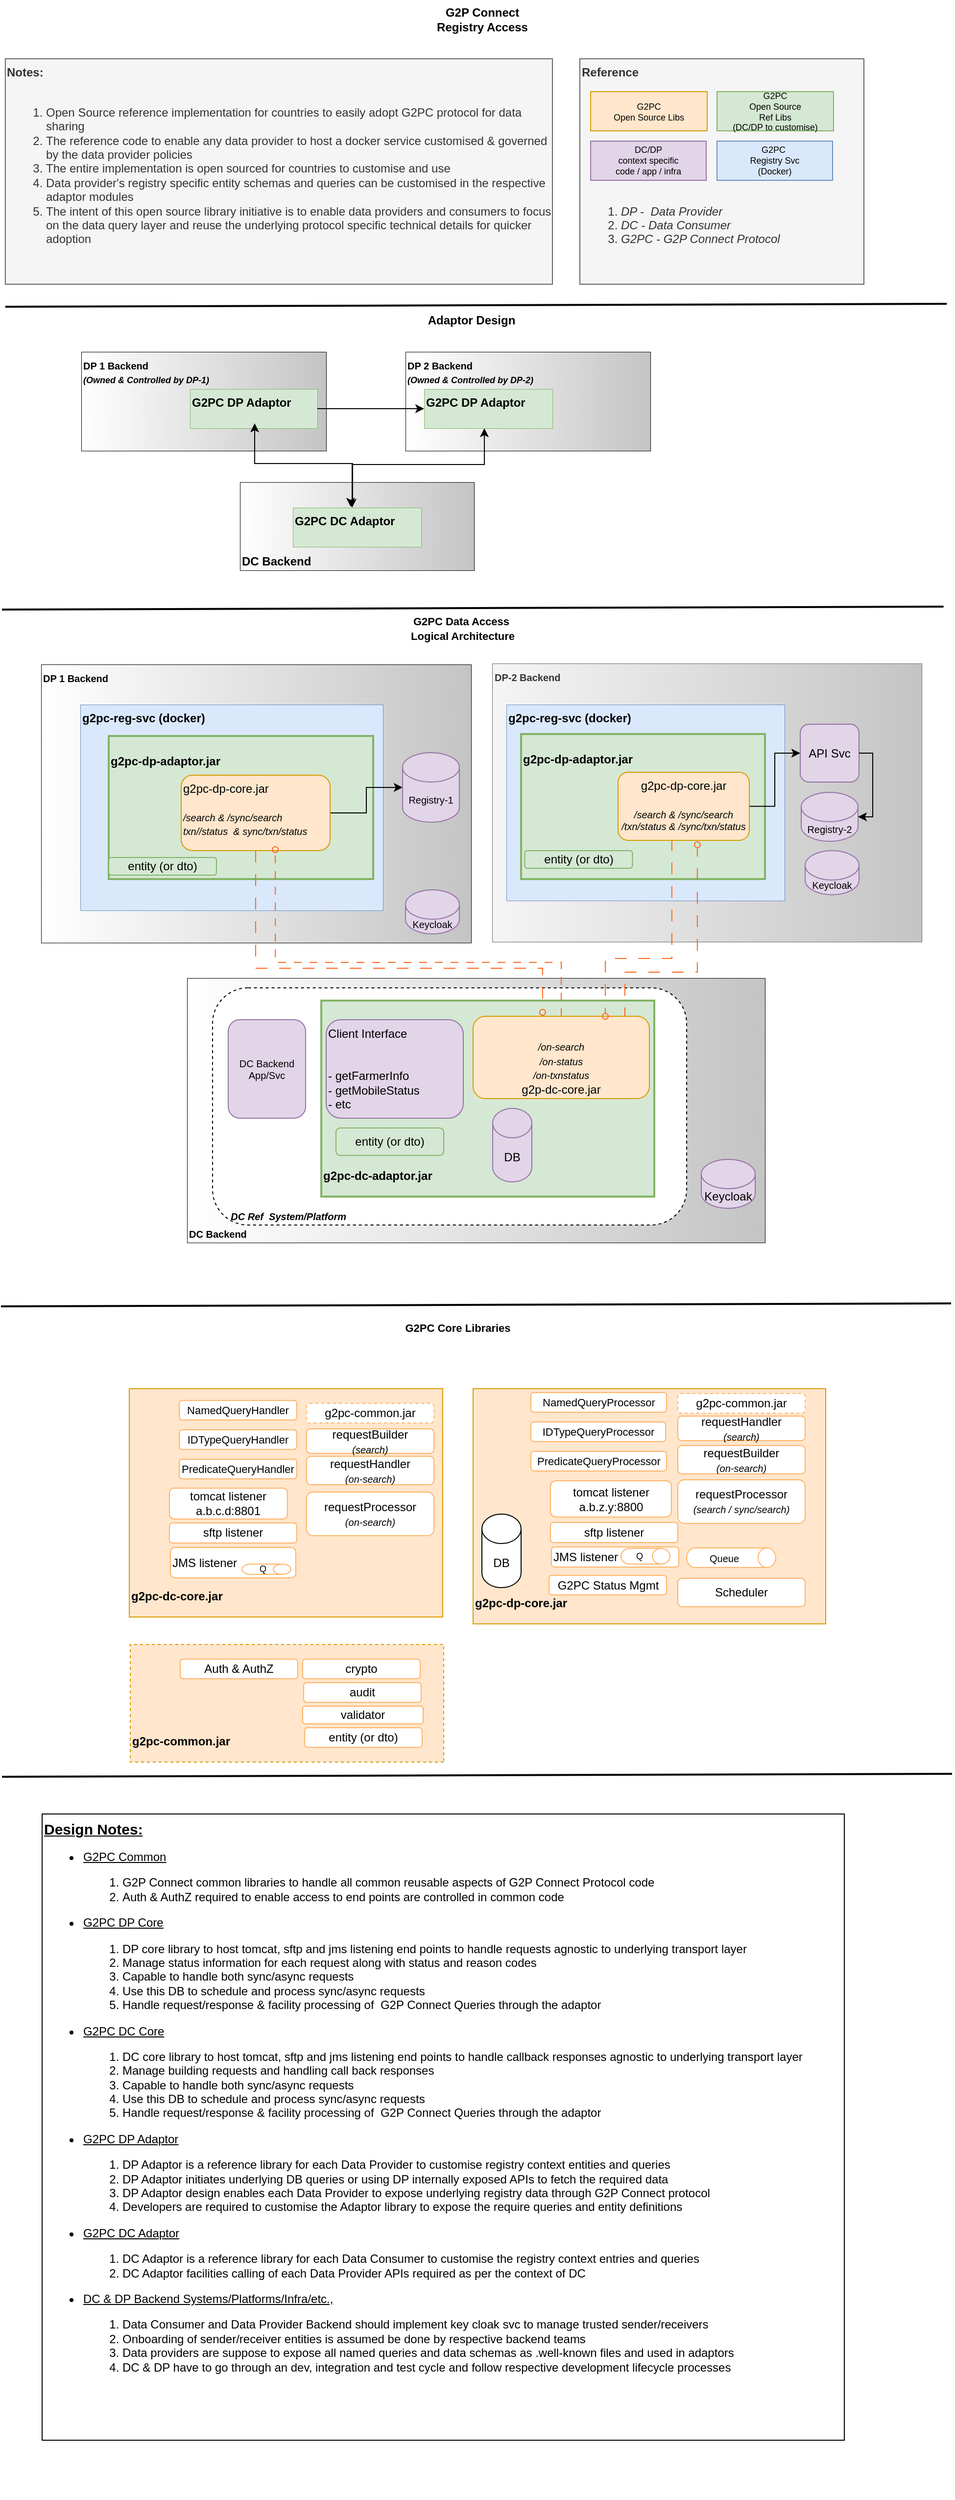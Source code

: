 <mxfile version="22.0.8" type="google" pages="3">
  <diagram name="registry" id="d8tqtMajIEEuDlyx0NQ4">
    <mxGraphModel grid="1" page="1" gridSize="10" guides="1" tooltips="1" connect="1" arrows="1" fold="1" pageScale="1" pageWidth="827" pageHeight="1169" math="0" shadow="0">
      <root>
        <mxCell id="0" />
        <mxCell id="1" parent="0" />
        <mxCell id="d_0QQ_SgHGCF8koZ1ng2-3" value="&lt;b&gt;DC Backend&lt;/b&gt;" style="rounded=0;whiteSpace=wrap;html=1;verticalAlign=bottom;align=left;strokeWidth=0.5;gradientColor=#C4C4C4;gradientDirection=east;" vertex="1" parent="1">
          <mxGeometry x="283" y="502" width="239" height="90" as="geometry" />
        </mxCell>
        <mxCell id="0lItBeviN61shpGZVHg3-16" value="&lt;b&gt;&lt;font style=&quot;font-size: 10px;&quot;&gt;DC Backend&lt;/font&gt;&lt;/b&gt;" style="rounded=0;whiteSpace=wrap;html=1;verticalAlign=bottom;align=left;strokeWidth=0.5;gradientColor=#C4C4C4;gradientDirection=east;" vertex="1" parent="1">
          <mxGeometry x="229" y="1008" width="590" height="270" as="geometry" />
        </mxCell>
        <mxCell id="0lItBeviN61shpGZVHg3-226" value="&lt;b&gt;&lt;font style=&quot;font-size: 10px;&quot;&gt;&lt;i&gt;&amp;nbsp; &amp;nbsp; &amp;nbsp; DC Ref &amp;nbsp;System/Platform&lt;/i&gt;&lt;/font&gt;&lt;/b&gt;" style="rounded=1;whiteSpace=wrap;html=1;verticalAlign=bottom;dashed=1;align=left;" vertex="1" parent="1">
          <mxGeometry x="255" y="1018" width="484" height="242" as="geometry" />
        </mxCell>
        <mxCell id="0lItBeviN61shpGZVHg3-236" value="&lt;b&gt;&lt;font style=&quot;font-size: 10px;&quot;&gt;DP-2 Backend&lt;/font&gt;&lt;/b&gt;" style="rounded=0;whiteSpace=wrap;html=1;verticalAlign=top;align=left;strokeWidth=0.5;fillColor=#f5f5f5;fontColor=#333333;strokeColor=#666666;gradientColor=#C4C4C4;gradientDirection=east;" vertex="1" parent="1">
          <mxGeometry x="540.5" y="687" width="438.5" height="284" as="geometry" />
        </mxCell>
        <mxCell id="0lItBeviN61shpGZVHg3-234" value="&lt;b&gt;&lt;font style=&quot;font-size: 10px;&quot;&gt;DP 1 Backend&lt;/font&gt;&lt;/b&gt;" style="rounded=0;whiteSpace=wrap;html=1;verticalAlign=top;align=left;strokeWidth=0.5;gradientColor=#C4C4C4;gradientDirection=east;" vertex="1" parent="1">
          <mxGeometry x="80" y="688" width="439" height="284" as="geometry" />
        </mxCell>
        <mxCell id="0lItBeviN61shpGZVHg3-158" value="&lt;b&gt;g2pc-reg-svc (docker)&lt;/b&gt;" style="rounded=0;whiteSpace=wrap;html=1;verticalAlign=top;align=left;strokeWidth=0.5;fillColor=#dae8fc;strokeColor=#6c8ebf;gradientDirection=east;" vertex="1" parent="1">
          <mxGeometry x="555" y="729" width="284" height="200" as="geometry" />
        </mxCell>
        <mxCell id="0lItBeviN61shpGZVHg3-159" value="&lt;p style=&quot;&quot;&gt;&lt;b&gt;g2pc-dp-adaptor.jar&lt;/b&gt;&lt;/p&gt;" style="rounded=0;whiteSpace=wrap;html=1;align=left;direction=west;horizontal=1;verticalAlign=top;strokeWidth=2;fillColor=#d5e8d4;strokeColor=#82b366;" vertex="1" parent="1">
          <mxGeometry x="570" y="759" width="249" height="148" as="geometry" />
        </mxCell>
        <mxCell id="0lItBeviN61shpGZVHg3-29" value="&lt;b&gt;g2pc-reg-svc (docker)&lt;/b&gt;" style="rounded=0;whiteSpace=wrap;html=1;verticalAlign=top;align=left;strokeWidth=0.5;fillColor=#dae8fc;strokeColor=#6c8ebf;" vertex="1" parent="1">
          <mxGeometry x="120" y="729" width="309" height="210" as="geometry" />
        </mxCell>
        <mxCell id="0lItBeviN61shpGZVHg3-37" value="&lt;p style=&quot;&quot;&gt;&lt;b&gt;g2pc-dp-adaptor.jar&lt;/b&gt;&lt;/p&gt;" style="rounded=0;whiteSpace=wrap;html=1;align=left;direction=west;horizontal=1;verticalAlign=top;strokeWidth=2;fillColor=#d5e8d4;strokeColor=#82b366;" vertex="1" parent="1">
          <mxGeometry x="149" y="761" width="270" height="146" as="geometry" />
        </mxCell>
        <mxCell id="0lItBeviN61shpGZVHg3-12" value="&lt;p style=&quot;&quot;&gt;&lt;b&gt;g2pc-dc-adaptor.jar&lt;/b&gt;&lt;/p&gt;" style="rounded=0;whiteSpace=wrap;html=1;align=left;direction=west;horizontal=1;verticalAlign=bottom;fillStyle=auto;strokeWidth=2;fillColor=#d5e8d4;strokeColor=#82b366;" vertex="1" parent="1">
          <mxGeometry x="366" y="1031" width="340" height="200" as="geometry" />
        </mxCell>
        <mxCell id="0lItBeviN61shpGZVHg3-212" style="edgeStyle=elbowEdgeStyle;rounded=0;orthogonalLoop=1;jettySize=auto;elbow=vertical;html=1;exitX=0.861;exitY=0.036;exitDx=0;exitDy=0;exitPerimeter=0;dashed=1;strokeWidth=1;endArrow=oval;endFill=0;entryX=0.604;entryY=1.006;entryDx=0;entryDy=0;entryPerimeter=0;strokeColor=#FF6619;dashPattern=12 12;" edge="1" parent="1" source="0lItBeviN61shpGZVHg3-15">
          <mxGeometry relative="1" as="geometry">
            <mxPoint x="675.52" y="1038" as="sourcePoint" />
            <mxPoint x="749.936" y="871.962" as="targetPoint" />
            <Array as="points">
              <mxPoint x="659" y="1002" />
            </Array>
          </mxGeometry>
        </mxCell>
        <mxCell id="0lItBeviN61shpGZVHg3-15" value="&lt;i style=&quot;font-size: 10px;&quot;&gt;&lt;font style=&quot;font-size: 10px;&quot;&gt;&lt;br&gt;&lt;br&gt;&lt;br&gt;/on-search&lt;br&gt;/on-status&lt;br&gt;/on-txnstatus&lt;/font&gt;&lt;/i&gt;&lt;br&gt;g2p-dc-core.jar" style="rounded=1;whiteSpace=wrap;html=1;verticalAlign=bottom;fillColor=#ffe6cc;strokeColor=#d79b00;" vertex="1" parent="1">
          <mxGeometry x="521" y="1047" width="180" height="84" as="geometry" />
        </mxCell>
        <mxCell id="0lItBeviN61shpGZVHg3-27" value="entity (or dto)" style="rounded=1;whiteSpace=wrap;html=1;verticalAlign=middle;fillColor=#d5e8d4;strokeColor=#82b366;" vertex="1" parent="1">
          <mxGeometry x="381" y="1161" width="110" height="28" as="geometry" />
        </mxCell>
        <mxCell id="0lItBeviN61shpGZVHg3-246" style="edgeStyle=elbowEdgeStyle;rounded=0;orthogonalLoop=1;jettySize=auto;html=1;exitX=1;exitY=0.5;exitDx=0;exitDy=0;" edge="1" parent="1" source="0lItBeviN61shpGZVHg3-30" target="0lItBeviN61shpGZVHg3-45">
          <mxGeometry relative="1" as="geometry" />
        </mxCell>
        <mxCell id="0lItBeviN61shpGZVHg3-30" value="g2pc-dp-core.jar&lt;br&gt;&lt;br&gt;&lt;i style=&quot;font-size: 10px;&quot;&gt;/search &amp;amp; /sync/search&lt;br&gt;txn//status &amp;nbsp;&amp;amp; sync/txn/status&lt;/i&gt;" style="rounded=1;whiteSpace=wrap;html=1;verticalAlign=top;align=left;fillColor=#ffe6cc;strokeColor=#d79b00;" vertex="1" parent="1">
          <mxGeometry x="223" y="801" width="152" height="77" as="geometry" />
        </mxCell>
        <mxCell id="0lItBeviN61shpGZVHg3-31" value="entity (or dto)" style="rounded=1;whiteSpace=wrap;html=1;verticalAlign=middle;fillColor=#d5e8d4;strokeColor=#82b366;" vertex="1" parent="1">
          <mxGeometry x="149" y="885" width="110" height="18" as="geometry" />
        </mxCell>
        <mxCell id="0lItBeviN61shpGZVHg3-45" value="&lt;font style=&quot;font-size: 10px;&quot;&gt;Registry-1&lt;/font&gt;" style="shape=cylinder3;whiteSpace=wrap;html=1;boundedLbl=1;backgroundOutline=1;size=15;fillColor=#e1d5e7;strokeColor=#9673a6;" vertex="1" parent="1">
          <mxGeometry x="449" y="778" width="58" height="71" as="geometry" />
        </mxCell>
        <mxCell id="0lItBeviN61shpGZVHg3-2" value="&lt;p style=&quot;&quot;&gt;&lt;b&gt;g2pc-dc-core.jar&lt;/b&gt;&lt;/p&gt;" style="rounded=0;whiteSpace=wrap;html=1;align=left;direction=west;horizontal=1;verticalAlign=bottom;movable=1;resizable=1;rotatable=1;deletable=1;editable=1;locked=0;connectable=1;fillColor=#ffe6cc;strokeColor=#d79b00;" vertex="1" parent="1">
          <mxGeometry x="170" y="1427" width="320" height="233" as="geometry" />
        </mxCell>
        <mxCell id="0lItBeviN61shpGZVHg3-6" value="g2pc-common.jar" style="rounded=1;whiteSpace=wrap;html=1;movable=1;resizable=1;rotatable=1;deletable=1;editable=1;locked=0;connectable=1;dashed=1;strokeColor=#FFB366;" vertex="1" parent="1">
          <mxGeometry x="351" y="1442" width="130" height="20" as="geometry" />
        </mxCell>
        <mxCell id="0lItBeviN61shpGZVHg3-3" value="tomcat listener&lt;br&gt;a.b.c.d:8801" style="rounded=1;whiteSpace=wrap;html=1;movable=1;resizable=1;rotatable=1;deletable=1;editable=1;locked=0;connectable=1;strokeColor=#FFB366;" vertex="1" parent="1">
          <mxGeometry x="211" y="1528.5" width="120.44" height="31.5" as="geometry" />
        </mxCell>
        <mxCell id="0lItBeviN61shpGZVHg3-11" value="requestHandler&lt;br&gt;&lt;i&gt;&lt;font style=&quot;font-size: 10px;&quot;&gt;(on-search)&lt;/font&gt;&lt;/i&gt;" style="rounded=1;whiteSpace=wrap;html=1;movable=1;resizable=1;rotatable=1;deletable=1;editable=1;locked=0;connectable=1;strokeColor=#FFB366;" vertex="1" parent="1">
          <mxGeometry x="351" y="1496" width="130" height="29" as="geometry" />
        </mxCell>
        <mxCell id="0lItBeviN61shpGZVHg3-9" value="requestBuilder&lt;br&gt;&lt;i&gt;&lt;font style=&quot;font-size: 10px;&quot;&gt;(search)&lt;/font&gt;&lt;/i&gt;" style="rounded=1;whiteSpace=wrap;html=1;movable=1;resizable=1;rotatable=1;deletable=1;editable=1;locked=0;connectable=1;strokeColor=#FFB366;" vertex="1" parent="1">
          <mxGeometry x="351" y="1468" width="130" height="25" as="geometry" />
        </mxCell>
        <mxCell id="0lItBeviN61shpGZVHg3-137" value="&lt;p style=&quot;&quot;&gt;&lt;b&gt;g2pc-dp-core.jar&lt;/b&gt;&lt;/p&gt;" style="rounded=0;whiteSpace=wrap;html=1;align=left;direction=west;horizontal=1;verticalAlign=bottom;movable=1;resizable=1;rotatable=1;deletable=1;editable=1;locked=0;connectable=1;fillColor=#ffe6cc;strokeColor=#d79b00;" vertex="1" parent="1">
          <mxGeometry x="521" y="1427" width="360" height="240" as="geometry" />
        </mxCell>
        <mxCell id="0lItBeviN61shpGZVHg3-143" value="tomcat listener&lt;br&gt;a.b.z.y:8800" style="rounded=1;whiteSpace=wrap;html=1;movable=1;resizable=1;rotatable=1;deletable=1;editable=1;locked=0;connectable=1;strokeColor=#FFB366;" vertex="1" parent="1">
          <mxGeometry x="600" y="1521" width="123.5" height="37" as="geometry" />
        </mxCell>
        <mxCell id="0lItBeviN61shpGZVHg3-144" value="requestBuilder&lt;br&gt;&lt;i&gt;&lt;font style=&quot;font-size: 10px;&quot;&gt;(on-search)&lt;/font&gt;&lt;/i&gt;" style="rounded=1;whiteSpace=wrap;html=1;movable=1;resizable=1;rotatable=1;deletable=1;editable=1;locked=0;connectable=1;strokeColor=#FFB366;" vertex="1" parent="1">
          <mxGeometry x="730" y="1485" width="130" height="29" as="geometry" />
        </mxCell>
        <mxCell id="0lItBeviN61shpGZVHg3-145" value="requestHandler&lt;br&gt;&lt;i&gt;&lt;font style=&quot;font-size: 10px;&quot;&gt;(search)&lt;/font&gt;&lt;/i&gt;" style="rounded=1;whiteSpace=wrap;html=1;movable=1;resizable=1;rotatable=1;deletable=1;editable=1;locked=0;connectable=1;strokeColor=#FFB366;" vertex="1" parent="1">
          <mxGeometry x="730" y="1455" width="130" height="25" as="geometry" />
        </mxCell>
        <mxCell id="0lItBeviN61shpGZVHg3-147" value="&lt;p style=&quot;&quot;&gt;&lt;b&gt;g2pc-common.jar&lt;/b&gt;&lt;/p&gt;" style="rounded=0;whiteSpace=wrap;html=1;align=left;direction=west;horizontal=1;verticalAlign=bottom;movable=1;resizable=1;rotatable=1;deletable=1;editable=1;locked=0;connectable=1;dashed=1;fillColor=#ffe6cc;strokeColor=#d79b00;" vertex="1" parent="1">
          <mxGeometry x="171" y="1688" width="320" height="120" as="geometry" />
        </mxCell>
        <mxCell id="0lItBeviN61shpGZVHg3-149" value="crypto" style="rounded=1;whiteSpace=wrap;html=1;movable=1;resizable=1;rotatable=1;deletable=1;editable=1;locked=0;connectable=1;strokeColor=#FFB366;" vertex="1" parent="1">
          <mxGeometry x="347" y="1703" width="120" height="20" as="geometry" />
        </mxCell>
        <mxCell id="0lItBeviN61shpGZVHg3-150" value="audit" style="rounded=1;whiteSpace=wrap;html=1;movable=1;resizable=1;rotatable=1;deletable=1;editable=1;locked=0;connectable=1;strokeColor=#FFB366;" vertex="1" parent="1">
          <mxGeometry x="348" y="1727" width="120" height="20" as="geometry" />
        </mxCell>
        <mxCell id="0lItBeviN61shpGZVHg3-151" value="validator" style="rounded=1;whiteSpace=wrap;html=1;movable=1;resizable=1;rotatable=1;deletable=1;editable=1;locked=0;connectable=1;strokeColor=#FFB366;" vertex="1" parent="1">
          <mxGeometry x="347" y="1751" width="123" height="18" as="geometry" />
        </mxCell>
        <mxCell id="0lItBeviN61shpGZVHg3-152" value="entity (or dto)" style="rounded=1;whiteSpace=wrap;html=1;movable=1;resizable=1;rotatable=1;deletable=1;editable=1;locked=0;connectable=1;strokeColor=#FFB366;" vertex="1" parent="1">
          <mxGeometry x="349" y="1773" width="120" height="20" as="geometry" />
        </mxCell>
        <mxCell id="0lItBeviN61shpGZVHg3-156" value="g2pc-common.jar" style="rounded=1;whiteSpace=wrap;html=1;movable=1;resizable=1;rotatable=1;deletable=1;editable=1;locked=0;connectable=1;dashed=1;strokeColor=#FFB366;" vertex="1" parent="1">
          <mxGeometry x="730" y="1432" width="130" height="20" as="geometry" />
        </mxCell>
        <mxCell id="0lItBeviN61shpGZVHg3-210" style="edgeStyle=elbowEdgeStyle;rounded=0;orthogonalLoop=1;jettySize=auto;elbow=vertical;html=1;entryX=0.75;entryY=0;entryDx=0;entryDy=0;dashed=1;strokeWidth=1;endArrow=oval;endFill=0;exitX=0.41;exitY=0.981;exitDx=0;exitDy=0;exitPerimeter=0;fontSize=11;strokeColor=#FF6619;dashPattern=12 12;" edge="1" parent="1" source="0lItBeviN61shpGZVHg3-221" target="0lItBeviN61shpGZVHg3-15">
          <mxGeometry relative="1" as="geometry">
            <mxPoint x="650" y="891" as="sourcePoint" />
            <Array as="points">
              <mxPoint x="649" y="988" />
            </Array>
          </mxGeometry>
        </mxCell>
        <mxCell id="0lItBeviN61shpGZVHg3-161" value="entity (or dto)" style="rounded=1;whiteSpace=wrap;html=1;verticalAlign=middle;fillColor=#d5e8d4;strokeColor=#82b366;" vertex="1" parent="1">
          <mxGeometry x="573.75" y="878" width="110" height="18" as="geometry" />
        </mxCell>
        <mxCell id="0lItBeviN61shpGZVHg3-167" value="API Svc" style="rounded=1;whiteSpace=wrap;html=1;verticalAlign=middle;fillColor=#e1d5e7;strokeColor=#9673a6;" vertex="1" parent="1">
          <mxGeometry x="855" y="749" width="60" height="59" as="geometry" />
        </mxCell>
        <mxCell id="0lItBeviN61shpGZVHg3-174" value="" style="endArrow=none;html=1;rounded=0;strokeWidth=2;" edge="1" parent="1">
          <mxGeometry width="50" height="50" relative="1" as="geometry">
            <mxPoint x="39" y="1343" as="sourcePoint" />
            <mxPoint x="1009" y="1340" as="targetPoint" />
          </mxGeometry>
        </mxCell>
        <mxCell id="0lItBeviN61shpGZVHg3-177" value="Scheduler" style="rounded=1;whiteSpace=wrap;html=1;movable=1;resizable=1;rotatable=1;deletable=1;editable=1;locked=0;connectable=1;strokeColor=#FFB366;" vertex="1" parent="1">
          <mxGeometry x="730" y="1620.5" width="130" height="29" as="geometry" />
        </mxCell>
        <mxCell id="0lItBeviN61shpGZVHg3-180" value="&lt;font style=&quot;font-size: 10px;&quot;&gt;Queue&lt;/font&gt;" style="shape=cylinder3;whiteSpace=wrap;html=1;boundedLbl=1;backgroundOutline=1;size=9;rotation=0;direction=south;strokeColor=#FFB366;" vertex="1" parent="1">
          <mxGeometry x="739" y="1589.5" width="91" height="20" as="geometry" />
        </mxCell>
        <mxCell id="0lItBeviN61shpGZVHg3-183" value="G2PC Status Mgmt" style="rounded=1;whiteSpace=wrap;html=1;movable=1;resizable=1;rotatable=1;deletable=1;editable=1;locked=0;connectable=1;strokeColor=#FFB366;" vertex="1" parent="1">
          <mxGeometry x="598.5" y="1617.5" width="120" height="20" as="geometry" />
        </mxCell>
        <mxCell id="0lItBeviN61shpGZVHg3-184" value="DB" style="shape=cylinder3;whiteSpace=wrap;html=1;boundedLbl=1;backgroundOutline=1;size=15;movable=1;resizable=1;rotatable=1;deletable=1;editable=1;locked=0;connectable=1;" vertex="1" parent="1">
          <mxGeometry x="530" y="1555" width="40" height="75" as="geometry" />
        </mxCell>
        <mxCell id="0lItBeviN61shpGZVHg3-189" value="NamedQueryHandler" style="rounded=1;whiteSpace=wrap;html=1;movable=1;resizable=1;rotatable=1;deletable=1;editable=1;locked=0;connectable=1;fontSize=11;strokeColor=#FFB366;" vertex="1" parent="1">
          <mxGeometry x="221" y="1439" width="120" height="20" as="geometry" />
        </mxCell>
        <mxCell id="0lItBeviN61shpGZVHg3-190" value="IDTypeQueryHandler" style="rounded=1;whiteSpace=wrap;html=1;movable=1;resizable=1;rotatable=1;deletable=1;editable=1;locked=0;connectable=1;fontSize=11;strokeColor=#FFB366;" vertex="1" parent="1">
          <mxGeometry x="221" y="1469" width="120" height="20" as="geometry" />
        </mxCell>
        <mxCell id="0lItBeviN61shpGZVHg3-191" value="&lt;font style=&quot;font-size: 11px;&quot;&gt;PredicateQueryHandler&lt;/font&gt;" style="rounded=1;whiteSpace=wrap;html=1;movable=1;resizable=1;rotatable=1;deletable=1;editable=1;locked=0;connectable=1;fontSize=11;strokeColor=#FFB366;" vertex="1" parent="1">
          <mxGeometry x="221" y="1499" width="120" height="20" as="geometry" />
        </mxCell>
        <mxCell id="0lItBeviN61shpGZVHg3-200" value="NamedQueryProcessor" style="rounded=1;whiteSpace=wrap;html=1;movable=1;resizable=1;rotatable=1;deletable=1;editable=1;locked=0;connectable=1;fontSize=11;strokeColor=#FFB366;" vertex="1" parent="1">
          <mxGeometry x="580" y="1431" width="138.5" height="20" as="geometry" />
        </mxCell>
        <mxCell id="0lItBeviN61shpGZVHg3-201" value="IDTypeQueryProcessor" style="rounded=1;whiteSpace=wrap;html=1;movable=1;resizable=1;rotatable=1;deletable=1;editable=1;locked=0;connectable=1;fontSize=11;strokeColor=#FFB366;" vertex="1" parent="1">
          <mxGeometry x="580" y="1461" width="137.5" height="20" as="geometry" />
        </mxCell>
        <mxCell id="0lItBeviN61shpGZVHg3-202" value="PredicateQueryProcessor" style="rounded=1;whiteSpace=wrap;html=1;movable=1;resizable=1;rotatable=1;deletable=1;editable=1;locked=0;connectable=1;fontSize=11;strokeColor=#FFB366;" vertex="1" parent="1">
          <mxGeometry x="580" y="1491" width="138.5" height="20" as="geometry" />
        </mxCell>
        <mxCell id="0lItBeviN61shpGZVHg3-209" style="edgeStyle=elbowEdgeStyle;rounded=0;orthogonalLoop=1;jettySize=auto;elbow=vertical;html=1;entryX=0.394;entryY=-0.048;entryDx=0;entryDy=0;entryPerimeter=0;dashed=1;dashPattern=12 12;strokeWidth=1;endArrow=oval;endFill=0;strokeColor=#FF6619;" edge="1" parent="1" target="0lItBeviN61shpGZVHg3-15">
          <mxGeometry relative="1" as="geometry">
            <mxPoint x="299" y="878" as="sourcePoint" />
            <mxPoint x="628" y="1032.032" as="targetPoint" />
            <Array as="points">
              <mxPoint x="459" y="998" />
            </Array>
          </mxGeometry>
        </mxCell>
        <mxCell id="0lItBeviN61shpGZVHg3-211" style="edgeStyle=elbowEdgeStyle;rounded=0;orthogonalLoop=1;jettySize=auto;elbow=vertical;html=1;entryX=0.632;entryY=0.987;entryDx=0;entryDy=0;entryPerimeter=0;exitX=0.5;exitY=0;exitDx=0;exitDy=0;dashed=1;dashPattern=8 8;strokeWidth=1;endArrow=oval;endFill=0;strokeColor=#FF6619;" edge="1" parent="1" source="0lItBeviN61shpGZVHg3-15" target="0lItBeviN61shpGZVHg3-30">
          <mxGeometry relative="1" as="geometry">
            <mxPoint x="611.26" y="1032.032" as="sourcePoint" />
            <mxPoint x="319.1" y="891.072" as="targetPoint" />
            <Array as="points">
              <mxPoint x="439" y="992" />
            </Array>
          </mxGeometry>
        </mxCell>
        <mxCell id="0lItBeviN61shpGZVHg3-217" value="Client Interface &lt;br&gt;&lt;div style=&quot;&quot;&gt;&lt;br&gt;&lt;/div&gt;&lt;br&gt;- getFarmerInfo&lt;br&gt;- getMobileStatus&lt;br&gt;- etc" style="rounded=1;whiteSpace=wrap;html=1;verticalAlign=top;align=left;fillColor=#e1d5e7;strokeColor=#9673a6;" vertex="1" parent="1">
          <mxGeometry x="371" y="1050.5" width="140" height="100.5" as="geometry" />
        </mxCell>
        <mxCell id="0lItBeviN61shpGZVHg3-218" value="&lt;b&gt;G2P Connect &lt;br&gt;Registry Access&lt;br&gt;&lt;/b&gt;" style="text;html=1;align=center;verticalAlign=middle;resizable=0;points=[];autosize=1;strokeColor=none;fillColor=none;" vertex="1" parent="1">
          <mxGeometry x="470" y="10" width="120" height="40" as="geometry" />
        </mxCell>
        <mxCell id="0lItBeviN61shpGZVHg3-247" style="edgeStyle=elbowEdgeStyle;rounded=0;orthogonalLoop=1;jettySize=auto;html=1;exitX=1;exitY=0.5;exitDx=0;exitDy=0;entryX=0;entryY=0.5;entryDx=0;entryDy=0;" edge="1" parent="1" source="0lItBeviN61shpGZVHg3-221" target="0lItBeviN61shpGZVHg3-167">
          <mxGeometry relative="1" as="geometry" />
        </mxCell>
        <mxCell id="0lItBeviN61shpGZVHg3-221" value="g2pc-dp-core.jar&lt;br&gt;&lt;br&gt;&lt;i style=&quot;font-size: 10px;&quot;&gt;/search &amp;amp; /sync/search&lt;br&gt;&lt;div style=&quot;text-align: left;&quot;&gt;&lt;i&gt;/txn/status &amp;amp; /sync/txn/status&lt;/i&gt;&lt;/div&gt;&lt;/i&gt;" style="rounded=1;whiteSpace=wrap;html=1;verticalAlign=top;fillColor=#ffe6cc;strokeColor=#d79b00;" vertex="1" parent="1">
          <mxGeometry x="669" y="798" width="134" height="69.5" as="geometry" />
        </mxCell>
        <mxCell id="0lItBeviN61shpGZVHg3-222" value="requestProcessor&lt;br&gt;&lt;i&gt;&lt;font style=&quot;font-size: 10px;&quot;&gt;(on-search)&lt;/font&gt;&lt;/i&gt;" style="rounded=1;whiteSpace=wrap;html=1;movable=1;resizable=1;rotatable=1;deletable=1;editable=1;locked=0;connectable=1;strokeColor=#FFB366;" vertex="1" parent="1">
          <mxGeometry x="351" y="1532.5" width="130" height="44.5" as="geometry" />
        </mxCell>
        <mxCell id="0lItBeviN61shpGZVHg3-223" value="requestProcessor&lt;br&gt;&lt;i&gt;&lt;font style=&quot;font-size: 10px;&quot;&gt;(search / sync/search)&lt;/font&gt;&lt;/i&gt;" style="rounded=1;whiteSpace=wrap;html=1;movable=1;resizable=1;rotatable=1;deletable=1;editable=1;locked=0;connectable=1;strokeColor=#FFB366;" vertex="1" parent="1">
          <mxGeometry x="730" y="1520" width="130" height="44.5" as="geometry" />
        </mxCell>
        <mxCell id="0lItBeviN61shpGZVHg3-228" value="DB" style="shape=cylinder3;whiteSpace=wrap;html=1;boundedLbl=1;backgroundOutline=1;size=15;movable=1;resizable=1;rotatable=1;deletable=1;editable=1;locked=0;connectable=1;fillColor=#e1d5e7;strokeColor=#9673a6;" vertex="1" parent="1">
          <mxGeometry x="541" y="1141" width="40" height="75" as="geometry" />
        </mxCell>
        <mxCell id="0lItBeviN61shpGZVHg3-229" value="Auth &amp;amp; AuthZ" style="rounded=1;whiteSpace=wrap;html=1;movable=1;resizable=1;rotatable=1;deletable=1;editable=1;locked=0;connectable=1;strokeColor=#FFB366;" vertex="1" parent="1">
          <mxGeometry x="222" y="1703" width="120" height="20" as="geometry" />
        </mxCell>
        <mxCell id="0lItBeviN61shpGZVHg3-231" value="Keycloak" style="shape=cylinder3;whiteSpace=wrap;html=1;boundedLbl=1;backgroundOutline=1;size=15;movable=1;resizable=1;rotatable=1;deletable=1;editable=1;locked=0;connectable=1;fillColor=#e1d5e7;strokeColor=#9673a6;" vertex="1" parent="1">
          <mxGeometry x="754" y="1193" width="55" height="50" as="geometry" />
        </mxCell>
        <mxCell id="0lItBeviN61shpGZVHg3-232" value="&lt;font style=&quot;font-size: 10px;&quot;&gt;Keycloak&lt;/font&gt;" style="shape=cylinder3;whiteSpace=wrap;html=1;boundedLbl=1;backgroundOutline=1;size=15;movable=1;resizable=1;rotatable=1;deletable=1;editable=1;locked=0;connectable=1;fillColor=#e1d5e7;strokeColor=#9673a6;" vertex="1" parent="1">
          <mxGeometry x="860" y="878" width="55" height="45" as="geometry" />
        </mxCell>
        <mxCell id="0lItBeviN61shpGZVHg3-233" value="&lt;font style=&quot;font-size: 10px;&quot;&gt;Keycloak&lt;/font&gt;" style="shape=cylinder3;whiteSpace=wrap;html=1;boundedLbl=1;backgroundOutline=1;size=15;movable=1;resizable=1;rotatable=1;deletable=1;editable=1;locked=0;connectable=1;fillColor=#e1d5e7;strokeColor=#9673a6;" vertex="1" parent="1">
          <mxGeometry x="452" y="918" width="55" height="45" as="geometry" />
        </mxCell>
        <mxCell id="0lItBeviN61shpGZVHg3-237" value="&lt;font style=&quot;font-size: 10px;&quot;&gt;Registry-2&lt;/font&gt;" style="shape=cylinder3;whiteSpace=wrap;html=1;boundedLbl=1;backgroundOutline=1;size=15;fillColor=#e1d5e7;strokeColor=#9673a6;" vertex="1" parent="1">
          <mxGeometry x="856" y="818.5" width="58" height="50" as="geometry" />
        </mxCell>
        <mxCell id="0lItBeviN61shpGZVHg3-239" style="edgeStyle=elbowEdgeStyle;rounded=0;orthogonalLoop=1;jettySize=auto;elbow=vertical;html=1;entryX=1;entryY=0.5;entryDx=0;entryDy=0;entryPerimeter=0;exitX=1;exitY=0.5;exitDx=0;exitDy=0;" edge="1" parent="1" source="0lItBeviN61shpGZVHg3-167" target="0lItBeviN61shpGZVHg3-237">
          <mxGeometry relative="1" as="geometry">
            <Array as="points">
              <mxPoint x="929" y="818" />
            </Array>
          </mxGeometry>
        </mxCell>
        <mxCell id="uvi0yni_VLSEUp65hcLW-1" value="&lt;b style=&quot;border-color: var(--border-color); font-size: 11px; background-color: rgb(255, 255, 255);&quot;&gt;&lt;span style=&quot;border-color: var(--border-color);&quot;&gt;G2PC Core Libraries&lt;/span&gt;&lt;/b&gt;" style="text;html=1;align=center;verticalAlign=middle;resizable=0;points=[];autosize=1;strokeColor=none;fillColor=none;fontStyle=0" vertex="1" parent="1">
          <mxGeometry x="440" y="1350" width="130" height="30" as="geometry" />
        </mxCell>
        <mxCell id="d_0QQ_SgHGCF8koZ1ng2-1" value="&lt;b style=&quot;border-color: var(--border-color);&quot;&gt;&lt;font style=&quot;font-size: 10px;&quot;&gt;DP 1 Backend &lt;/font&gt;&lt;br&gt;&lt;font style=&quot;font-size: 9px;&quot;&gt;&lt;i&gt;(Owned &amp;amp; Controlled by DP-1)&lt;/i&gt;&lt;/font&gt;&lt;/b&gt;" style="rounded=0;whiteSpace=wrap;html=1;verticalAlign=top;align=left;strokeWidth=0.5;gradientColor=#C4C4C4;fillColor=default;gradientDirection=east;" vertex="1" parent="1">
          <mxGeometry x="121" y="369" width="250" height="101" as="geometry" />
        </mxCell>
        <mxCell id="d_0QQ_SgHGCF8koZ1ng2-2" value="&lt;b style=&quot;border-color: var(--border-color);&quot;&gt;&lt;font style=&quot;border-color: var(--border-color); font-size: 10px;&quot;&gt;DP 2 Backend&amp;nbsp;&lt;/font&gt;&lt;br style=&quot;border-color: var(--border-color);&quot;&gt;&lt;font style=&quot;border-color: var(--border-color); font-size: 9px;&quot;&gt;&lt;i style=&quot;border-color: var(--border-color);&quot;&gt;(Owned &amp;amp; Controlled by DP-2)&lt;/i&gt;&lt;/font&gt;&lt;/b&gt;" style="rounded=0;whiteSpace=wrap;html=1;verticalAlign=top;align=left;strokeWidth=0.5;gradientColor=#C4C4C4;gradientDirection=east;" vertex="1" parent="1">
          <mxGeometry x="452" y="369" width="250" height="101" as="geometry" />
        </mxCell>
        <mxCell id="d_0QQ_SgHGCF8koZ1ng2-9" style="edgeStyle=orthogonalEdgeStyle;rounded=0;orthogonalLoop=1;jettySize=auto;html=1;entryX=0.5;entryY=1;entryDx=0;entryDy=0;exitX=0.5;exitY=0;exitDx=0;exitDy=0;startArrow=classic;startFill=1;" edge="1" parent="1">
          <mxGeometry relative="1" as="geometry">
            <mxPoint x="397.5" y="528" as="sourcePoint" />
            <mxPoint x="532.5" y="447" as="targetPoint" />
            <Array as="points">
              <mxPoint x="398" y="484" />
              <mxPoint x="533" y="484" />
            </Array>
          </mxGeometry>
        </mxCell>
        <mxCell id="d_0QQ_SgHGCF8koZ1ng2-4" value="&lt;b&gt;G2PC DP Adaptor&lt;/b&gt;" style="rounded=0;whiteSpace=wrap;html=1;verticalAlign=top;align=left;strokeWidth=0.5;fillColor=#d5e8d4;strokeColor=#82b366;" vertex="1" parent="1">
          <mxGeometry x="232" y="407" width="130" height="40" as="geometry" />
        </mxCell>
        <mxCell id="d_0QQ_SgHGCF8koZ1ng2-5" value="&lt;b&gt;G2PC DP Adaptor&lt;/b&gt;" style="rounded=0;whiteSpace=wrap;html=1;verticalAlign=top;align=left;strokeWidth=0.5;fillColor=#d5e8d4;strokeColor=#82b366;" vertex="1" parent="1">
          <mxGeometry x="471" y="407" width="131" height="40" as="geometry" />
        </mxCell>
        <mxCell id="d_0QQ_SgHGCF8koZ1ng2-6" style="edgeStyle=orthogonalEdgeStyle;rounded=0;orthogonalLoop=1;jettySize=auto;html=1;entryX=0;entryY=0.5;entryDx=0;entryDy=0;" edge="1" parent="1" source="d_0QQ_SgHGCF8koZ1ng2-4" target="d_0QQ_SgHGCF8koZ1ng2-5">
          <mxGeometry relative="1" as="geometry">
            <mxPoint x="462" y="419" as="targetPoint" />
          </mxGeometry>
        </mxCell>
        <mxCell id="d_0QQ_SgHGCF8koZ1ng2-8" style="edgeStyle=orthogonalEdgeStyle;rounded=0;orthogonalLoop=1;jettySize=auto;html=1;entryX=0.5;entryY=1;entryDx=0;entryDy=0;exitX=0.443;exitY=0.05;exitDx=0;exitDy=0;startArrow=classic;startFill=1;exitPerimeter=0;" edge="1" parent="1">
          <mxGeometry relative="1" as="geometry">
            <mxPoint x="396.033" y="527" as="sourcePoint" />
            <mxPoint x="298" y="442" as="targetPoint" />
            <Array as="points">
              <mxPoint x="396" y="524" />
              <mxPoint x="398" y="524" />
              <mxPoint x="398" y="483" />
              <mxPoint x="298" y="483" />
            </Array>
          </mxGeometry>
        </mxCell>
        <mxCell id="d_0QQ_SgHGCF8koZ1ng2-7" value="&lt;b&gt;G2PC DC Adaptor&lt;/b&gt;" style="rounded=0;whiteSpace=wrap;html=1;verticalAlign=top;align=left;strokeWidth=0.5;fillColor=#d5e8d4;strokeColor=#82b366;" vertex="1" parent="1">
          <mxGeometry x="337" y="528" width="131" height="40" as="geometry" />
        </mxCell>
        <mxCell id="d_0QQ_SgHGCF8koZ1ng2-11" value="" style="endArrow=none;html=1;rounded=0;strokeWidth=2;" edge="1" parent="1">
          <mxGeometry width="50" height="50" relative="1" as="geometry">
            <mxPoint x="40" y="632" as="sourcePoint" />
            <mxPoint x="1001.25" y="629" as="targetPoint" />
          </mxGeometry>
        </mxCell>
        <mxCell id="d_0QQ_SgHGCF8koZ1ng2-12" value="&lt;span style=&quot;border-color: var(--border-color); font-size: 11px; background-color: rgb(255, 255, 255);&quot;&gt;&lt;span style=&quot;border-color: var(--border-color);&quot;&gt;G2PC Data Access&amp;nbsp;&lt;br&gt;Logical Architecture&lt;br&gt;&lt;/span&gt;&lt;/span&gt;" style="text;html=1;align=center;verticalAlign=middle;resizable=0;points=[];autosize=1;strokeColor=none;fillColor=none;fontStyle=1" vertex="1" parent="1">
          <mxGeometry x="445" y="631" width="130" height="40" as="geometry" />
        </mxCell>
        <mxCell id="d_0QQ_SgHGCF8koZ1ng2-13" value="" style="endArrow=none;html=1;rounded=0;strokeWidth=2;" edge="1" parent="1">
          <mxGeometry width="50" height="50" relative="1" as="geometry">
            <mxPoint x="43.38" y="323" as="sourcePoint" />
            <mxPoint x="1004.63" y="320" as="targetPoint" />
          </mxGeometry>
        </mxCell>
        <mxCell id="d_0QQ_SgHGCF8koZ1ng2-14" value="&lt;b style=&quot;border-color: var(--border-color);&quot;&gt;&lt;span&gt;Adaptor Design&lt;/span&gt;&lt;/b&gt;" style="text;html=1;align=center;verticalAlign=middle;resizable=0;points=[];autosize=1;strokeColor=none;fillColor=none;fontStyle=0" vertex="1" parent="1">
          <mxGeometry x="463.75" y="322" width="110" height="30" as="geometry" />
        </mxCell>
        <mxCell id="d_0QQ_SgHGCF8koZ1ng2-15" value="" style="endArrow=none;html=1;rounded=0;strokeWidth=2;" edge="1" parent="1">
          <mxGeometry width="50" height="50" relative="1" as="geometry">
            <mxPoint x="40" y="1823" as="sourcePoint" />
            <mxPoint x="1010" y="1820" as="targetPoint" />
          </mxGeometry>
        </mxCell>
        <mxCell id="d_0QQ_SgHGCF8koZ1ng2-20" value="&lt;u&gt;&lt;b&gt;&lt;font style=&quot;font-size: 15px;&quot;&gt;Design Notes:&lt;/font&gt;&lt;/b&gt;&lt;/u&gt;&lt;u&gt;&lt;b&gt;&lt;br&gt;&lt;ul&gt;&lt;li&gt;&lt;u style=&quot;font-weight: normal;&quot;&gt;G2PC Common&lt;/u&gt;&lt;br&gt;&lt;/li&gt;&lt;/ul&gt;&lt;/b&gt;&lt;/u&gt;&lt;ol&gt;&lt;ol&gt;&lt;li&gt;G2P Connect common libraries to handle all common reusable aspects of G2P Connect Protocol code&lt;/li&gt;&lt;li&gt;Auth &amp;amp; AuthZ required to enable access to end points are controlled in common code&lt;/li&gt;&lt;/ol&gt;&lt;/ol&gt;&lt;u&gt;&lt;ul&gt;&lt;li&gt;&lt;u&gt;G2PC DP Core&lt;/u&gt;&lt;br&gt;&lt;/li&gt;&lt;/ul&gt;&lt;/u&gt;&lt;ol&gt;&lt;ol&gt;&lt;li&gt;DP core library to host tomcat, sftp and jms listening end points to handle requests agnostic to underlying transport layer&lt;/li&gt;&lt;li&gt;Manage status information for each request along with status and reason codes&lt;/li&gt;&lt;li style=&quot;border-color: var(--border-color);&quot;&gt;Capable to handle both sync/async requests&lt;/li&gt;&lt;li&gt;Use this DB to schedule and process sync/async requests&amp;nbsp;&lt;/li&gt;&lt;li&gt;Handle request/response &amp;amp; facility processing of &amp;nbsp;G2P Connect Queries through the adaptor&lt;/li&gt;&lt;/ol&gt;&lt;/ol&gt;&lt;div&gt;&lt;ul&gt;&lt;li&gt;&lt;u style=&quot;border-color: var(--border-color);&quot;&gt;G2PC DC Core&lt;/u&gt;&lt;br&gt;&lt;/li&gt;&lt;/ul&gt;&lt;ol style=&quot;border-color: var(--border-color);&quot;&gt;&lt;ol&gt;&lt;li style=&quot;border-color: var(--border-color);&quot;&gt;DC core library to host tomcat, sftp and jms listening end points to handle callback responses agnostic to underlying transport layer&lt;/li&gt;&lt;li style=&quot;border-color: var(--border-color);&quot;&gt;Manage building requests and handling call back responses&lt;/li&gt;&lt;li style=&quot;border-color: var(--border-color);&quot;&gt;Capable to handle both sync/async requests&lt;/li&gt;&lt;li style=&quot;border-color: var(--border-color);&quot;&gt;Use this DB to schedule and process sync/async requests&amp;nbsp;&lt;/li&gt;&lt;li style=&quot;border-color: var(--border-color);&quot;&gt;Handle request/response &amp;amp; facility processing of &amp;nbsp;G2P Connect Queries through the adaptor&lt;/li&gt;&lt;/ol&gt;&lt;/ol&gt;&lt;/div&gt;&lt;u&gt;&lt;ul&gt;&lt;li&gt;&lt;u&gt;G2PC DP Adaptor&lt;/u&gt;&lt;br&gt;&lt;/li&gt;&lt;/ul&gt;&lt;/u&gt;&lt;ol&gt;&lt;ol&gt;&lt;li&gt;DP Adaptor is a reference library for each Data Provider to customise registry context entities and queries&amp;nbsp;&lt;/li&gt;&lt;li&gt;DP Adaptor initiates underlying DB queries or using DP internally exposed APIs to fetch the required data&amp;nbsp;&lt;/li&gt;&lt;li&gt;DP Adaptor design enables each Data Provider to expose underlying registry data through G2P Connect protocol&lt;/li&gt;&lt;li&gt;Developers are required to customise the Adaptor library to expose the require queries and entity definitions&lt;/li&gt;&lt;/ol&gt;&lt;/ol&gt;&lt;u&gt;&lt;ul&gt;&lt;li&gt;&lt;u&gt;G2PC DC Adaptor&lt;/u&gt;&lt;br&gt;&lt;/li&gt;&lt;/ul&gt;&lt;/u&gt;&lt;ol&gt;&lt;ol&gt;&lt;li&gt;DC Adaptor is a reference library for each Data Consumer to customise the registry context entries and queries&lt;/li&gt;&lt;li&gt;DC Adaptor facilities calling of each Data Provider APIs required as per the context of DC&lt;/li&gt;&lt;/ol&gt;&lt;/ol&gt;&lt;div&gt;&lt;ul&gt;&lt;li&gt;&lt;u style=&quot;border-color: var(--border-color);&quot;&gt;DC &amp;amp; DP Backend Systems/Platforms/Infra/etc.,&lt;/u&gt;&lt;br&gt;&lt;/li&gt;&lt;/ul&gt;&lt;ol style=&quot;border-color: var(--border-color);&quot;&gt;&lt;ol&gt;&lt;li style=&quot;border-color: var(--border-color);&quot;&gt;Data Consumer and Data Provider Backend should implement key cloak svc to manage trusted sender/receivers&lt;/li&gt;&lt;li style=&quot;border-color: var(--border-color);&quot;&gt;Onboarding of sender/receiver entities is assumed be done by respective backend teams&lt;/li&gt;&lt;li style=&quot;border-color: var(--border-color);&quot;&gt;Data providers are suppose to expose all named queries and data schemas as .well-known files and used in adaptors&lt;/li&gt;&lt;li style=&quot;border-color: var(--border-color);&quot;&gt;DC &amp;amp; DP have to go through an dev, integration and test cycle and follow respective development lifecycle processes&lt;/li&gt;&lt;/ol&gt;&lt;/ol&gt;&lt;div&gt;&lt;br&gt;&lt;/div&gt;&lt;/div&gt;&lt;div&gt;&lt;span style=&quot;white-space: pre;&quot;&gt;&lt;span style=&quot;white-space: pre;&quot;&gt;&lt;br&gt;&lt;/span&gt;&lt;/span&gt;&lt;/div&gt;&lt;div&gt;&lt;span style=&quot;white-space: pre;&quot;&gt;&lt;span style=&quot;white-space: pre;&quot;&gt;&lt;br&gt;&lt;/span&gt;&lt;/span&gt;&lt;/div&gt;&lt;div&gt;&lt;span style=&quot;white-space: pre;&quot;&gt;&lt;span style=&quot;white-space: pre;&quot;&gt;&lt;br&gt;&lt;/span&gt;&lt;/span&gt;&lt;/div&gt;&lt;div&gt;&lt;span style=&quot;white-space: pre;&quot;&gt;&lt;span style=&quot;white-space: pre;&quot;&gt;&lt;br&gt;&lt;/span&gt;&lt;/span&gt;&lt;/div&gt;&lt;div&gt;&lt;span style=&quot;white-space: pre;&quot;&gt;&lt;b&gt;&lt;br&gt;&lt;/b&gt;&lt;/span&gt;&lt;/div&gt;&lt;div&gt;&lt;span style=&quot;white-space: pre;&quot;&gt;&lt;b&gt;&lt;br&gt;&lt;/b&gt;&lt;/span&gt;&lt;/div&gt;&lt;div&gt;&lt;br&gt;&lt;/div&gt;" style="whiteSpace=wrap;html=1;align=left;verticalAlign=top;" vertex="1" parent="1">
          <mxGeometry x="81" y="1861" width="819" height="639" as="geometry" />
        </mxCell>
        <mxCell id="d_0QQ_SgHGCF8koZ1ng2-21" value="sftp listener" style="rounded=1;whiteSpace=wrap;html=1;movable=1;resizable=1;rotatable=1;deletable=1;editable=1;locked=0;connectable=1;strokeColor=#FFB366;" vertex="1" parent="1">
          <mxGeometry x="600" y="1563.5" width="130" height="20.5" as="geometry" />
        </mxCell>
        <mxCell id="d_0QQ_SgHGCF8koZ1ng2-22" value="JMS listener" style="rounded=1;whiteSpace=wrap;html=1;movable=1;resizable=1;rotatable=1;deletable=1;editable=1;locked=0;connectable=1;align=left;strokeColor=#FFB366;" vertex="1" parent="1">
          <mxGeometry x="601" y="1588.5" width="130" height="20.5" as="geometry" />
        </mxCell>
        <mxCell id="d_0QQ_SgHGCF8koZ1ng2-23" value="sftp listener" style="rounded=1;whiteSpace=wrap;html=1;movable=1;resizable=1;rotatable=1;deletable=1;editable=1;locked=0;connectable=1;strokeColor=#FFB366;" vertex="1" parent="1">
          <mxGeometry x="211" y="1564" width="130" height="20.5" as="geometry" />
        </mxCell>
        <mxCell id="d_0QQ_SgHGCF8koZ1ng2-24" value="JMS listener" style="rounded=1;whiteSpace=wrap;html=1;movable=1;resizable=1;rotatable=1;deletable=1;editable=1;locked=0;connectable=1;align=left;strokeColor=#FFB366;" vertex="1" parent="1">
          <mxGeometry x="212" y="1589" width="128" height="31" as="geometry" />
        </mxCell>
        <mxCell id="d_0QQ_SgHGCF8koZ1ng2-27" value="&lt;font style=&quot;font-size: 9px;&quot;&gt;Q&lt;/font&gt;" style="shape=cylinder3;whiteSpace=wrap;html=1;boundedLbl=1;backgroundOutline=1;size=9;rotation=0;direction=south;fontSize=9;strokeColor=#FFB366;" vertex="1" parent="1">
          <mxGeometry x="285" y="1606" width="50" height="10.5" as="geometry" />
        </mxCell>
        <mxCell id="d_0QQ_SgHGCF8koZ1ng2-28" value="&lt;font style=&quot;font-size: 9px;&quot;&gt;Q&lt;/font&gt;" style="shape=cylinder3;whiteSpace=wrap;html=1;boundedLbl=1;backgroundOutline=1;size=9;rotation=0;direction=south;fontSize=9;strokeColor=#FFB366;" vertex="1" parent="1">
          <mxGeometry x="672" y="1590" width="50" height="16" as="geometry" />
        </mxCell>
        <mxCell id="d_0QQ_SgHGCF8koZ1ng2-33" value="DC Backend &lt;br&gt;App/Svc" style="rounded=1;whiteSpace=wrap;html=1;verticalAlign=middle;align=center;fillColor=#e1d5e7;strokeColor=#9673a6;fontSize=10;" vertex="1" parent="1">
          <mxGeometry x="271" y="1050.5" width="79" height="100.5" as="geometry" />
        </mxCell>
        <mxCell id="d_0QQ_SgHGCF8koZ1ng2-34" value="&lt;b&gt;Reference&lt;/b&gt;&lt;br&gt;&lt;br&gt;&lt;br&gt;&lt;br&gt;&lt;br&gt;&lt;br&gt;&lt;br&gt;&lt;br&gt;&lt;br&gt;&lt;ol&gt;&lt;li&gt;&lt;i&gt;DP - &amp;nbsp;Data Provider&lt;/i&gt;&lt;/li&gt;&lt;li&gt;&lt;i&gt;DC - Data Consumer&lt;/i&gt;&lt;/li&gt;&lt;li&gt;&lt;i&gt;G2PC - G2P Connect Protocol&lt;/i&gt;&lt;/li&gt;&lt;/ol&gt;" style="rounded=0;whiteSpace=wrap;html=1;align=left;verticalAlign=top;fillColor=#f5f5f5;fontColor=#333333;strokeColor=#666666;" vertex="1" parent="1">
          <mxGeometry x="630" y="70" width="290" height="230" as="geometry" />
        </mxCell>
        <mxCell id="d_0QQ_SgHGCF8koZ1ng2-35" value="G2PC&lt;br style=&quot;font-size: 9px;&quot;&gt;Open Source Libs" style="rounded=0;whiteSpace=wrap;html=1;fillColor=#ffe6cc;strokeColor=#d79b00;fontSize=9;" vertex="1" parent="1">
          <mxGeometry x="641" y="103.5" width="119" height="40" as="geometry" />
        </mxCell>
        <mxCell id="d_0QQ_SgHGCF8koZ1ng2-36" value="G2PC&lt;br style=&quot;font-size: 9px;&quot;&gt;Open Source &lt;br&gt;Ref Libs &lt;br&gt;(DC/DP to customise)" style="rounded=0;whiteSpace=wrap;html=1;fillColor=#d5e8d4;strokeColor=#82b366;fontSize=9;" vertex="1" parent="1">
          <mxGeometry x="770" y="103.5" width="119" height="40" as="geometry" />
        </mxCell>
        <mxCell id="d_0QQ_SgHGCF8koZ1ng2-37" value="DC/DP &lt;br&gt;context specific &lt;br&gt;code / app / infra" style="rounded=0;whiteSpace=wrap;html=1;fillColor=#e1d5e7;strokeColor=#9673a6;fontSize=9;" vertex="1" parent="1">
          <mxGeometry x="641" y="154" width="118" height="40" as="geometry" />
        </mxCell>
        <mxCell id="d_0QQ_SgHGCF8koZ1ng2-38" value="G2PC&amp;nbsp;&lt;br&gt;Registry Svc &lt;br&gt;(Docker)" style="rounded=0;whiteSpace=wrap;html=1;fillColor=#dae8fc;strokeColor=#6c8ebf;fontSize=9;" vertex="1" parent="1">
          <mxGeometry x="770" y="154" width="118" height="40" as="geometry" />
        </mxCell>
        <mxCell id="d_0QQ_SgHGCF8koZ1ng2-39" value="&lt;b&gt;Notes:&lt;/b&gt;&lt;br&gt;&lt;br&gt;&lt;ol&gt;&lt;li&gt;Open Source reference implementation for countries to easily adopt G2PC protocol for data sharing&lt;/li&gt;&lt;li&gt;The reference code to enable any data provider to host a docker service customised &amp;amp; governed by the data provider policies&lt;/li&gt;&lt;li&gt;The entire implementation is open sourced for countries to customise and use&lt;/li&gt;&lt;li&gt;Data provider&#39;s registry specific entity schemas and queries can be customised in the respective adaptor modules&lt;/li&gt;&lt;li&gt;The intent of this open source library initiative is to enable data providers and consumers to focus on the data query layer and reuse the underlying protocol specific technical details for quicker adoption&amp;nbsp;&lt;/li&gt;&lt;/ol&gt;" style="rounded=0;whiteSpace=wrap;html=1;align=left;verticalAlign=top;fillColor=#f5f5f5;fontColor=#333333;strokeColor=#666666;" vertex="1" parent="1">
          <mxGeometry x="43.44" y="70" width="558.56" height="230" as="geometry" />
        </mxCell>
      </root>
    </mxGraphModel>
  </diagram>
  <diagram id="NGhay7XTPCFrRknfRBTu" name="disburse">
    <mxGraphModel grid="1" page="1" gridSize="10" guides="1" tooltips="1" connect="1" arrows="1" fold="1" pageScale="1" pageWidth="827" pageHeight="1169" math="0" shadow="0">
      <root>
        <mxCell id="0" />
        <mxCell id="1" parent="0" />
      </root>
    </mxGraphModel>
  </diagram>
  <diagram id="VxGesfP9ea_LQ13mWLCx" name="mapper">
    <mxGraphModel grid="1" page="1" gridSize="10" guides="1" tooltips="1" connect="1" arrows="1" fold="1" pageScale="1" pageWidth="827" pageHeight="1169" math="0" shadow="0">
      <root>
        <mxCell id="0" />
        <mxCell id="1" parent="0" />
      </root>
    </mxGraphModel>
  </diagram>
</mxfile>
